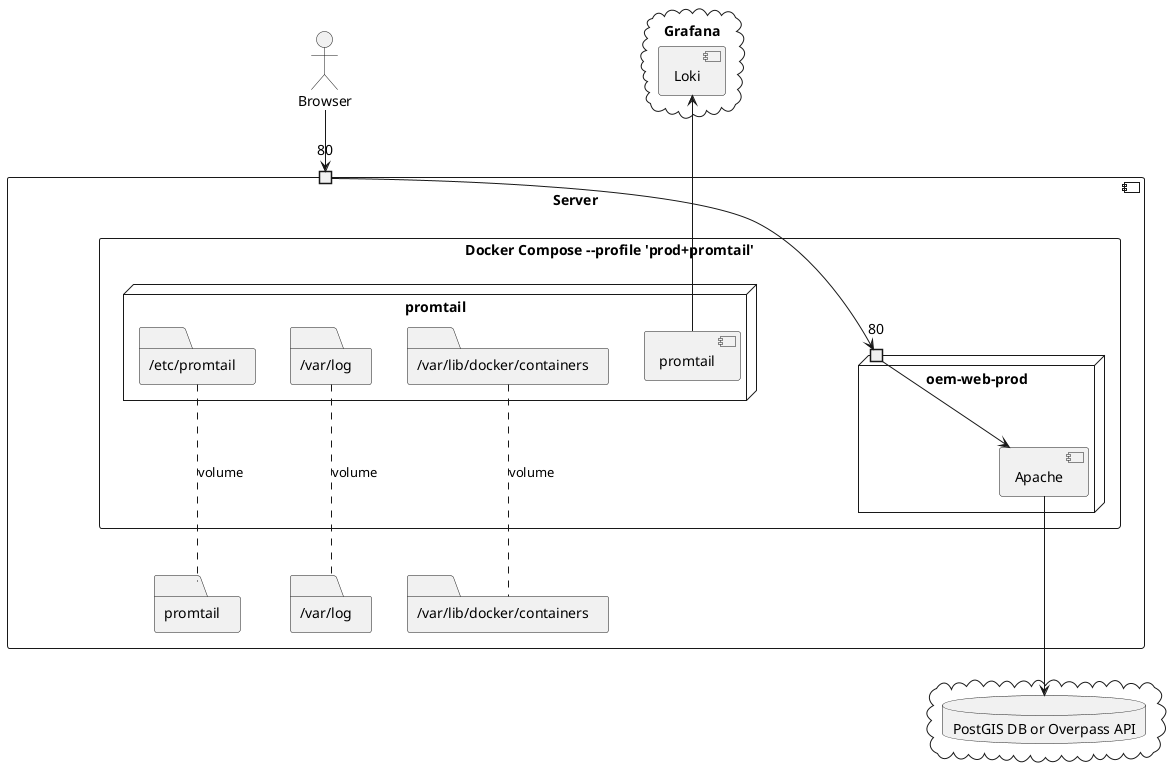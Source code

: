 @startuml prod+promtail

actor Browser
cloud Grafana {
  component Loki
}
component Server {
  port "80" as 80docker
  rectangle "Docker Compose --profile 'prod+promtail'" as docker {
    node promtail {
      component promtail as promInst
      folder "/etc/promtail" as promRem
      folder "/var/log" as logRem
      folder "/var/lib/docker/containers" as contRem
    }
    node "oem-web-prod" {
      port "80" as 80webProd
      component Apache
    }
  }
  folder "promtail" as promLoc
  folder "/var/log" as logLoc
  folder "/var/lib/docker/containers" as contLoc
}
cloud {
  database "PostGIS DB or Overpass API" as db
}

Apache ---> db

Browser --> 80docker

80docker --> 80webProd

Apache <-- 80webProd

promRem ... promLoc : volume
logRem ... logLoc : volume
contRem ... contLoc : volume
Loki <--- promInst

@enduml
